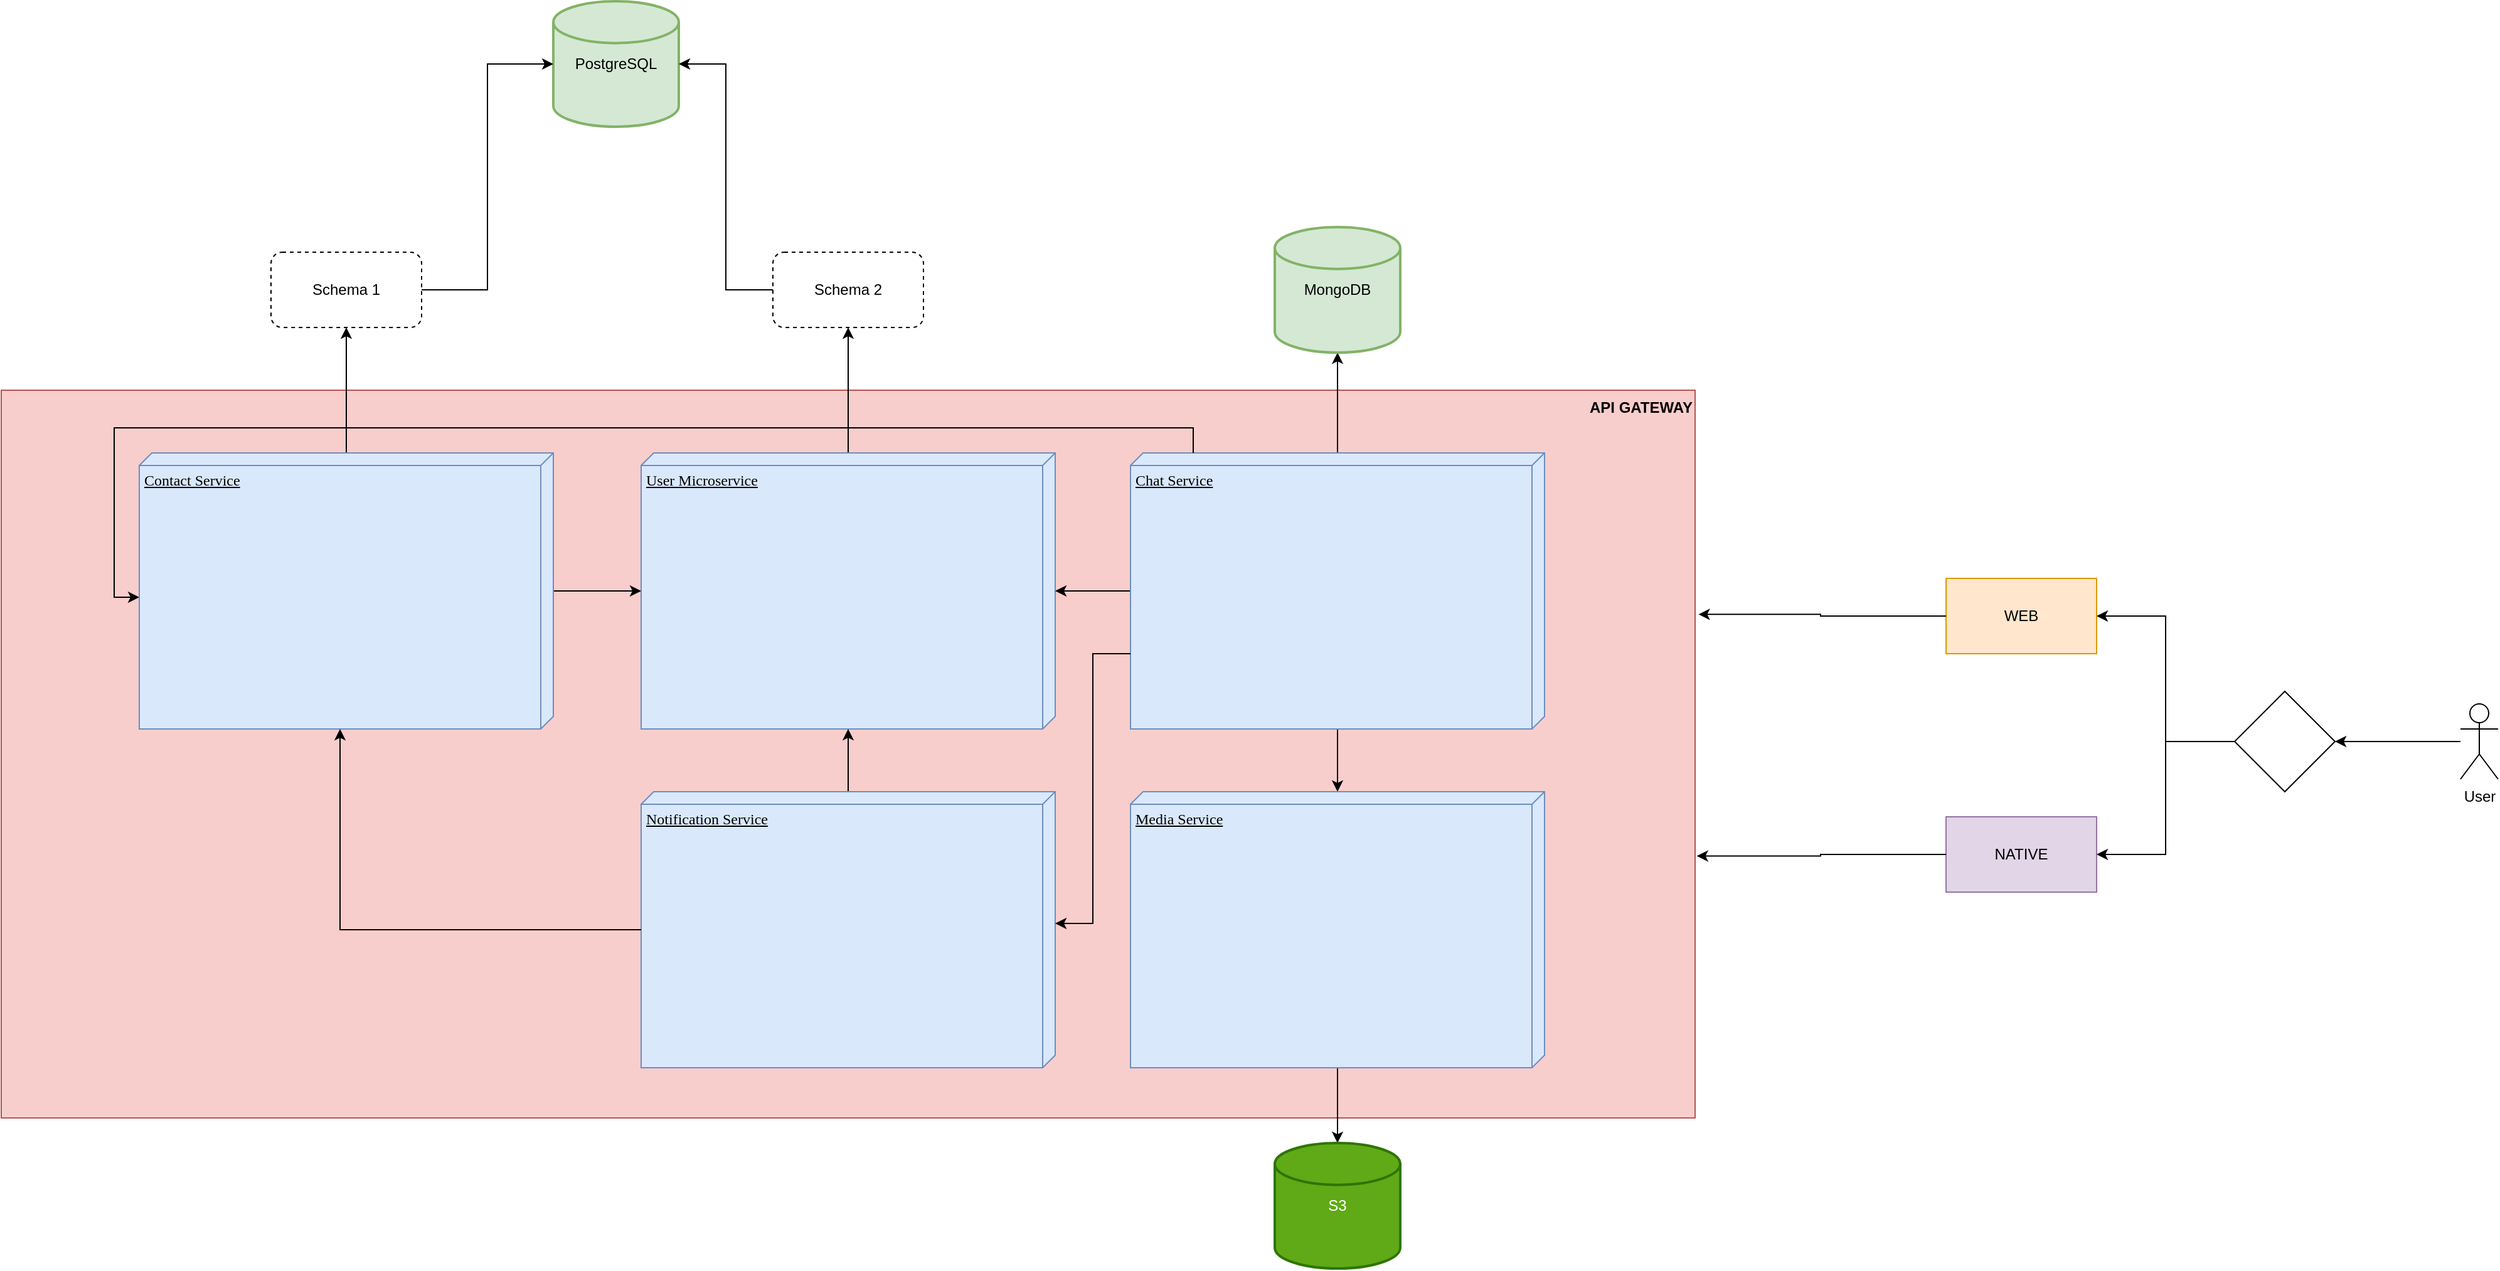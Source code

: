 <mxfile version="24.8.3">
  <diagram name="Page-1" id="5f0bae14-7c28-e335-631c-24af17079c00">
    <mxGraphModel dx="2835" dy="1974" grid="1" gridSize="10" guides="1" tooltips="1" connect="1" arrows="1" fold="1" page="1" pageScale="1" pageWidth="1100" pageHeight="850" background="none" math="0" shadow="0">
      <root>
        <mxCell id="0" />
        <mxCell id="1" parent="0" />
        <mxCell id="72bMSQnz5Mzkn1fb-wtX-31" value="&lt;b&gt;API GATEWAY&lt;br&gt;&lt;/b&gt;" style="rounded=0;whiteSpace=wrap;html=1;align=right;verticalAlign=top;fillColor=#f8cecc;strokeColor=#b85450;" vertex="1" parent="1">
          <mxGeometry x="-390" y="20" width="1350" height="580" as="geometry" />
        </mxCell>
        <mxCell id="72bMSQnz5Mzkn1fb-wtX-20" style="edgeStyle=orthogonalEdgeStyle;rounded=0;orthogonalLoop=1;jettySize=auto;html=1;entryX=0.5;entryY=1;entryDx=0;entryDy=0;" edge="1" parent="1" source="39150e848f15840c-1" target="72bMSQnz5Mzkn1fb-wtX-16">
          <mxGeometry relative="1" as="geometry" />
        </mxCell>
        <mxCell id="39150e848f15840c-1" value="User Microservice" style="verticalAlign=top;align=left;spacingTop=8;spacingLeft=2;spacingRight=12;shape=cube;size=10;direction=south;fontStyle=4;html=1;rounded=0;shadow=0;comic=0;labelBackgroundColor=none;strokeWidth=1;fontFamily=Verdana;fontSize=12;fillColor=#dae8fc;strokeColor=#6c8ebf;" parent="1" vertex="1">
          <mxGeometry x="120" y="70" width="330" height="220" as="geometry" />
        </mxCell>
        <mxCell id="72bMSQnz5Mzkn1fb-wtX-9" value="" style="edgeStyle=orthogonalEdgeStyle;rounded=0;orthogonalLoop=1;jettySize=auto;html=1;" edge="1" parent="1" source="72bMSQnz5Mzkn1fb-wtX-1" target="72bMSQnz5Mzkn1fb-wtX-8">
          <mxGeometry relative="1" as="geometry" />
        </mxCell>
        <mxCell id="72bMSQnz5Mzkn1fb-wtX-23" value="" style="edgeStyle=orthogonalEdgeStyle;rounded=0;orthogonalLoop=1;jettySize=auto;html=1;" edge="1" parent="1" source="72bMSQnz5Mzkn1fb-wtX-1" target="39150e848f15840c-1">
          <mxGeometry relative="1" as="geometry" />
        </mxCell>
        <mxCell id="72bMSQnz5Mzkn1fb-wtX-26" value="" style="edgeStyle=orthogonalEdgeStyle;rounded=0;orthogonalLoop=1;jettySize=auto;html=1;" edge="1" parent="1" source="72bMSQnz5Mzkn1fb-wtX-1" target="72bMSQnz5Mzkn1fb-wtX-3">
          <mxGeometry relative="1" as="geometry" />
        </mxCell>
        <mxCell id="72bMSQnz5Mzkn1fb-wtX-1" value="Chat Service" style="verticalAlign=top;align=left;spacingTop=8;spacingLeft=2;spacingRight=12;shape=cube;size=10;direction=south;fontStyle=4;html=1;rounded=0;shadow=0;comic=0;labelBackgroundColor=none;strokeWidth=1;fontFamily=Verdana;fontSize=12;fillColor=#dae8fc;strokeColor=#6c8ebf;" vertex="1" parent="1">
          <mxGeometry x="510" y="70" width="330" height="220" as="geometry" />
        </mxCell>
        <mxCell id="72bMSQnz5Mzkn1fb-wtX-24" value="" style="edgeStyle=orthogonalEdgeStyle;rounded=0;orthogonalLoop=1;jettySize=auto;html=1;" edge="1" parent="1" source="72bMSQnz5Mzkn1fb-wtX-2" target="39150e848f15840c-1">
          <mxGeometry relative="1" as="geometry" />
        </mxCell>
        <mxCell id="72bMSQnz5Mzkn1fb-wtX-2" value="&lt;div&gt;Notification Service&lt;/div&gt;&lt;div&gt;&lt;br&gt;&lt;/div&gt;" style="verticalAlign=top;align=left;spacingTop=8;spacingLeft=2;spacingRight=12;shape=cube;size=10;direction=south;fontStyle=4;html=1;rounded=0;shadow=0;comic=0;labelBackgroundColor=none;strokeWidth=1;fontFamily=Verdana;fontSize=12;fillColor=#dae8fc;strokeColor=#6c8ebf;" vertex="1" parent="1">
          <mxGeometry x="120" y="340" width="330" height="220" as="geometry" />
        </mxCell>
        <mxCell id="72bMSQnz5Mzkn1fb-wtX-12" value="" style="edgeStyle=orthogonalEdgeStyle;rounded=0;orthogonalLoop=1;jettySize=auto;html=1;" edge="1" parent="1" source="72bMSQnz5Mzkn1fb-wtX-3" target="72bMSQnz5Mzkn1fb-wtX-10">
          <mxGeometry relative="1" as="geometry" />
        </mxCell>
        <mxCell id="72bMSQnz5Mzkn1fb-wtX-3" value="Media Service" style="verticalAlign=top;align=left;spacingTop=8;spacingLeft=2;spacingRight=12;shape=cube;size=10;direction=south;fontStyle=4;html=1;rounded=0;shadow=0;comic=0;labelBackgroundColor=none;strokeWidth=1;fontFamily=Verdana;fontSize=12;fillColor=#dae8fc;strokeColor=#6c8ebf;" vertex="1" parent="1">
          <mxGeometry x="510" y="340" width="330" height="220" as="geometry" />
        </mxCell>
        <mxCell id="72bMSQnz5Mzkn1fb-wtX-19" style="edgeStyle=orthogonalEdgeStyle;rounded=0;orthogonalLoop=1;jettySize=auto;html=1;entryX=0.5;entryY=1;entryDx=0;entryDy=0;" edge="1" parent="1" source="72bMSQnz5Mzkn1fb-wtX-4" target="72bMSQnz5Mzkn1fb-wtX-15">
          <mxGeometry relative="1" as="geometry" />
        </mxCell>
        <mxCell id="72bMSQnz5Mzkn1fb-wtX-22" value="" style="edgeStyle=orthogonalEdgeStyle;rounded=0;orthogonalLoop=1;jettySize=auto;html=1;" edge="1" parent="1" source="72bMSQnz5Mzkn1fb-wtX-4" target="39150e848f15840c-1">
          <mxGeometry relative="1" as="geometry" />
        </mxCell>
        <mxCell id="72bMSQnz5Mzkn1fb-wtX-4" value="Contact Service" style="verticalAlign=top;align=left;spacingTop=8;spacingLeft=2;spacingRight=12;shape=cube;size=10;direction=south;fontStyle=4;html=1;rounded=0;shadow=0;comic=0;labelBackgroundColor=none;strokeWidth=1;fontFamily=Verdana;fontSize=12;fillColor=#dae8fc;strokeColor=#6c8ebf;" vertex="1" parent="1">
          <mxGeometry x="-280" y="70" width="330" height="220" as="geometry" />
        </mxCell>
        <mxCell id="72bMSQnz5Mzkn1fb-wtX-6" value="PostgreSQL" style="strokeWidth=2;html=1;shape=mxgraph.flowchart.database;whiteSpace=wrap;fillColor=#d5e8d4;strokeColor=#82b366;" vertex="1" parent="1">
          <mxGeometry x="50" y="-290" width="100" height="100" as="geometry" />
        </mxCell>
        <mxCell id="72bMSQnz5Mzkn1fb-wtX-8" value="MongoDB" style="strokeWidth=2;html=1;shape=mxgraph.flowchart.database;whiteSpace=wrap;fillColor=#d5e8d4;strokeColor=#82b366;" vertex="1" parent="1">
          <mxGeometry x="625" y="-110" width="100" height="100" as="geometry" />
        </mxCell>
        <mxCell id="72bMSQnz5Mzkn1fb-wtX-10" value="S3" style="strokeWidth=2;html=1;shape=mxgraph.flowchart.database;whiteSpace=wrap;fillColor=#60a917;fontColor=#ffffff;strokeColor=#2D7600;" vertex="1" parent="1">
          <mxGeometry x="625" y="620" width="100" height="100" as="geometry" />
        </mxCell>
        <mxCell id="72bMSQnz5Mzkn1fb-wtX-15" value="Schema 1" style="rounded=1;whiteSpace=wrap;html=1;dashed=1;" vertex="1" parent="1">
          <mxGeometry x="-175" y="-90" width="120" height="60" as="geometry" />
        </mxCell>
        <mxCell id="72bMSQnz5Mzkn1fb-wtX-16" value="Schema 2" style="rounded=1;whiteSpace=wrap;html=1;dashed=1;" vertex="1" parent="1">
          <mxGeometry x="225" y="-90" width="120" height="60" as="geometry" />
        </mxCell>
        <mxCell id="72bMSQnz5Mzkn1fb-wtX-17" style="edgeStyle=orthogonalEdgeStyle;rounded=0;orthogonalLoop=1;jettySize=auto;html=1;entryX=1;entryY=0.5;entryDx=0;entryDy=0;entryPerimeter=0;" edge="1" parent="1" source="72bMSQnz5Mzkn1fb-wtX-16" target="72bMSQnz5Mzkn1fb-wtX-6">
          <mxGeometry relative="1" as="geometry" />
        </mxCell>
        <mxCell id="72bMSQnz5Mzkn1fb-wtX-18" style="edgeStyle=orthogonalEdgeStyle;rounded=0;orthogonalLoop=1;jettySize=auto;html=1;entryX=0;entryY=0.5;entryDx=0;entryDy=0;entryPerimeter=0;" edge="1" parent="1" source="72bMSQnz5Mzkn1fb-wtX-15" target="72bMSQnz5Mzkn1fb-wtX-6">
          <mxGeometry relative="1" as="geometry" />
        </mxCell>
        <mxCell id="72bMSQnz5Mzkn1fb-wtX-25" style="edgeStyle=orthogonalEdgeStyle;rounded=0;orthogonalLoop=1;jettySize=auto;html=1;entryX=0;entryY=0;entryDx=220;entryDy=170;entryPerimeter=0;" edge="1" parent="1" source="72bMSQnz5Mzkn1fb-wtX-2" target="72bMSQnz5Mzkn1fb-wtX-4">
          <mxGeometry relative="1" as="geometry" />
        </mxCell>
        <mxCell id="72bMSQnz5Mzkn1fb-wtX-27" style="edgeStyle=orthogonalEdgeStyle;rounded=0;orthogonalLoop=1;jettySize=auto;html=1;entryX=0;entryY=0;entryDx=105;entryDy=0;entryPerimeter=0;" edge="1" parent="1" source="72bMSQnz5Mzkn1fb-wtX-1" target="72bMSQnz5Mzkn1fb-wtX-2">
          <mxGeometry relative="1" as="geometry">
            <Array as="points">
              <mxPoint x="480" y="230" />
              <mxPoint x="480" y="445" />
            </Array>
          </mxGeometry>
        </mxCell>
        <mxCell id="72bMSQnz5Mzkn1fb-wtX-30" style="edgeStyle=orthogonalEdgeStyle;rounded=0;orthogonalLoop=1;jettySize=auto;html=1;entryX=0;entryY=0;entryDx=115;entryDy=330;entryPerimeter=0;" edge="1" parent="1" source="72bMSQnz5Mzkn1fb-wtX-1" target="72bMSQnz5Mzkn1fb-wtX-4">
          <mxGeometry relative="1" as="geometry">
            <Array as="points">
              <mxPoint x="560" y="50" />
              <mxPoint x="-300" y="50" />
              <mxPoint x="-300" y="185" />
            </Array>
          </mxGeometry>
        </mxCell>
        <mxCell id="72bMSQnz5Mzkn1fb-wtX-41" style="edgeStyle=orthogonalEdgeStyle;rounded=0;orthogonalLoop=1;jettySize=auto;html=1;entryX=1;entryY=0.5;entryDx=0;entryDy=0;" edge="1" parent="1" source="72bMSQnz5Mzkn1fb-wtX-32" target="72bMSQnz5Mzkn1fb-wtX-40">
          <mxGeometry relative="1" as="geometry" />
        </mxCell>
        <mxCell id="72bMSQnz5Mzkn1fb-wtX-32" value="User" style="shape=umlActor;verticalLabelPosition=bottom;verticalAlign=top;html=1;outlineConnect=0;" vertex="1" parent="1">
          <mxGeometry x="1570" y="270" width="30" height="60" as="geometry" />
        </mxCell>
        <mxCell id="72bMSQnz5Mzkn1fb-wtX-35" value="WEB" style="rounded=0;whiteSpace=wrap;html=1;fillColor=#ffe6cc;strokeColor=#d79b00;" vertex="1" parent="1">
          <mxGeometry x="1160" y="170" width="120" height="60" as="geometry" />
        </mxCell>
        <mxCell id="72bMSQnz5Mzkn1fb-wtX-36" value="NATIVE" style="rounded=0;whiteSpace=wrap;html=1;fillColor=#e1d5e7;strokeColor=#9673a6;" vertex="1" parent="1">
          <mxGeometry x="1160" y="360" width="120" height="60" as="geometry" />
        </mxCell>
        <mxCell id="72bMSQnz5Mzkn1fb-wtX-38" style="edgeStyle=orthogonalEdgeStyle;rounded=0;orthogonalLoop=1;jettySize=auto;html=1;entryX=1.002;entryY=0.308;entryDx=0;entryDy=0;entryPerimeter=0;" edge="1" parent="1" source="72bMSQnz5Mzkn1fb-wtX-35" target="72bMSQnz5Mzkn1fb-wtX-31">
          <mxGeometry relative="1" as="geometry" />
        </mxCell>
        <mxCell id="72bMSQnz5Mzkn1fb-wtX-39" style="edgeStyle=orthogonalEdgeStyle;rounded=0;orthogonalLoop=1;jettySize=auto;html=1;entryX=1.001;entryY=0.64;entryDx=0;entryDy=0;entryPerimeter=0;" edge="1" parent="1" source="72bMSQnz5Mzkn1fb-wtX-36" target="72bMSQnz5Mzkn1fb-wtX-31">
          <mxGeometry relative="1" as="geometry" />
        </mxCell>
        <mxCell id="72bMSQnz5Mzkn1fb-wtX-42" style="edgeStyle=orthogonalEdgeStyle;rounded=0;orthogonalLoop=1;jettySize=auto;html=1;entryX=1;entryY=0.5;entryDx=0;entryDy=0;" edge="1" parent="1" source="72bMSQnz5Mzkn1fb-wtX-40" target="72bMSQnz5Mzkn1fb-wtX-35">
          <mxGeometry relative="1" as="geometry" />
        </mxCell>
        <mxCell id="72bMSQnz5Mzkn1fb-wtX-43" style="edgeStyle=orthogonalEdgeStyle;rounded=0;orthogonalLoop=1;jettySize=auto;html=1;entryX=1;entryY=0.5;entryDx=0;entryDy=0;" edge="1" parent="1" source="72bMSQnz5Mzkn1fb-wtX-40" target="72bMSQnz5Mzkn1fb-wtX-36">
          <mxGeometry relative="1" as="geometry" />
        </mxCell>
        <mxCell id="72bMSQnz5Mzkn1fb-wtX-40" value="" style="rhombus;whiteSpace=wrap;html=1;" vertex="1" parent="1">
          <mxGeometry x="1390" y="260" width="80" height="80" as="geometry" />
        </mxCell>
      </root>
    </mxGraphModel>
  </diagram>
</mxfile>
